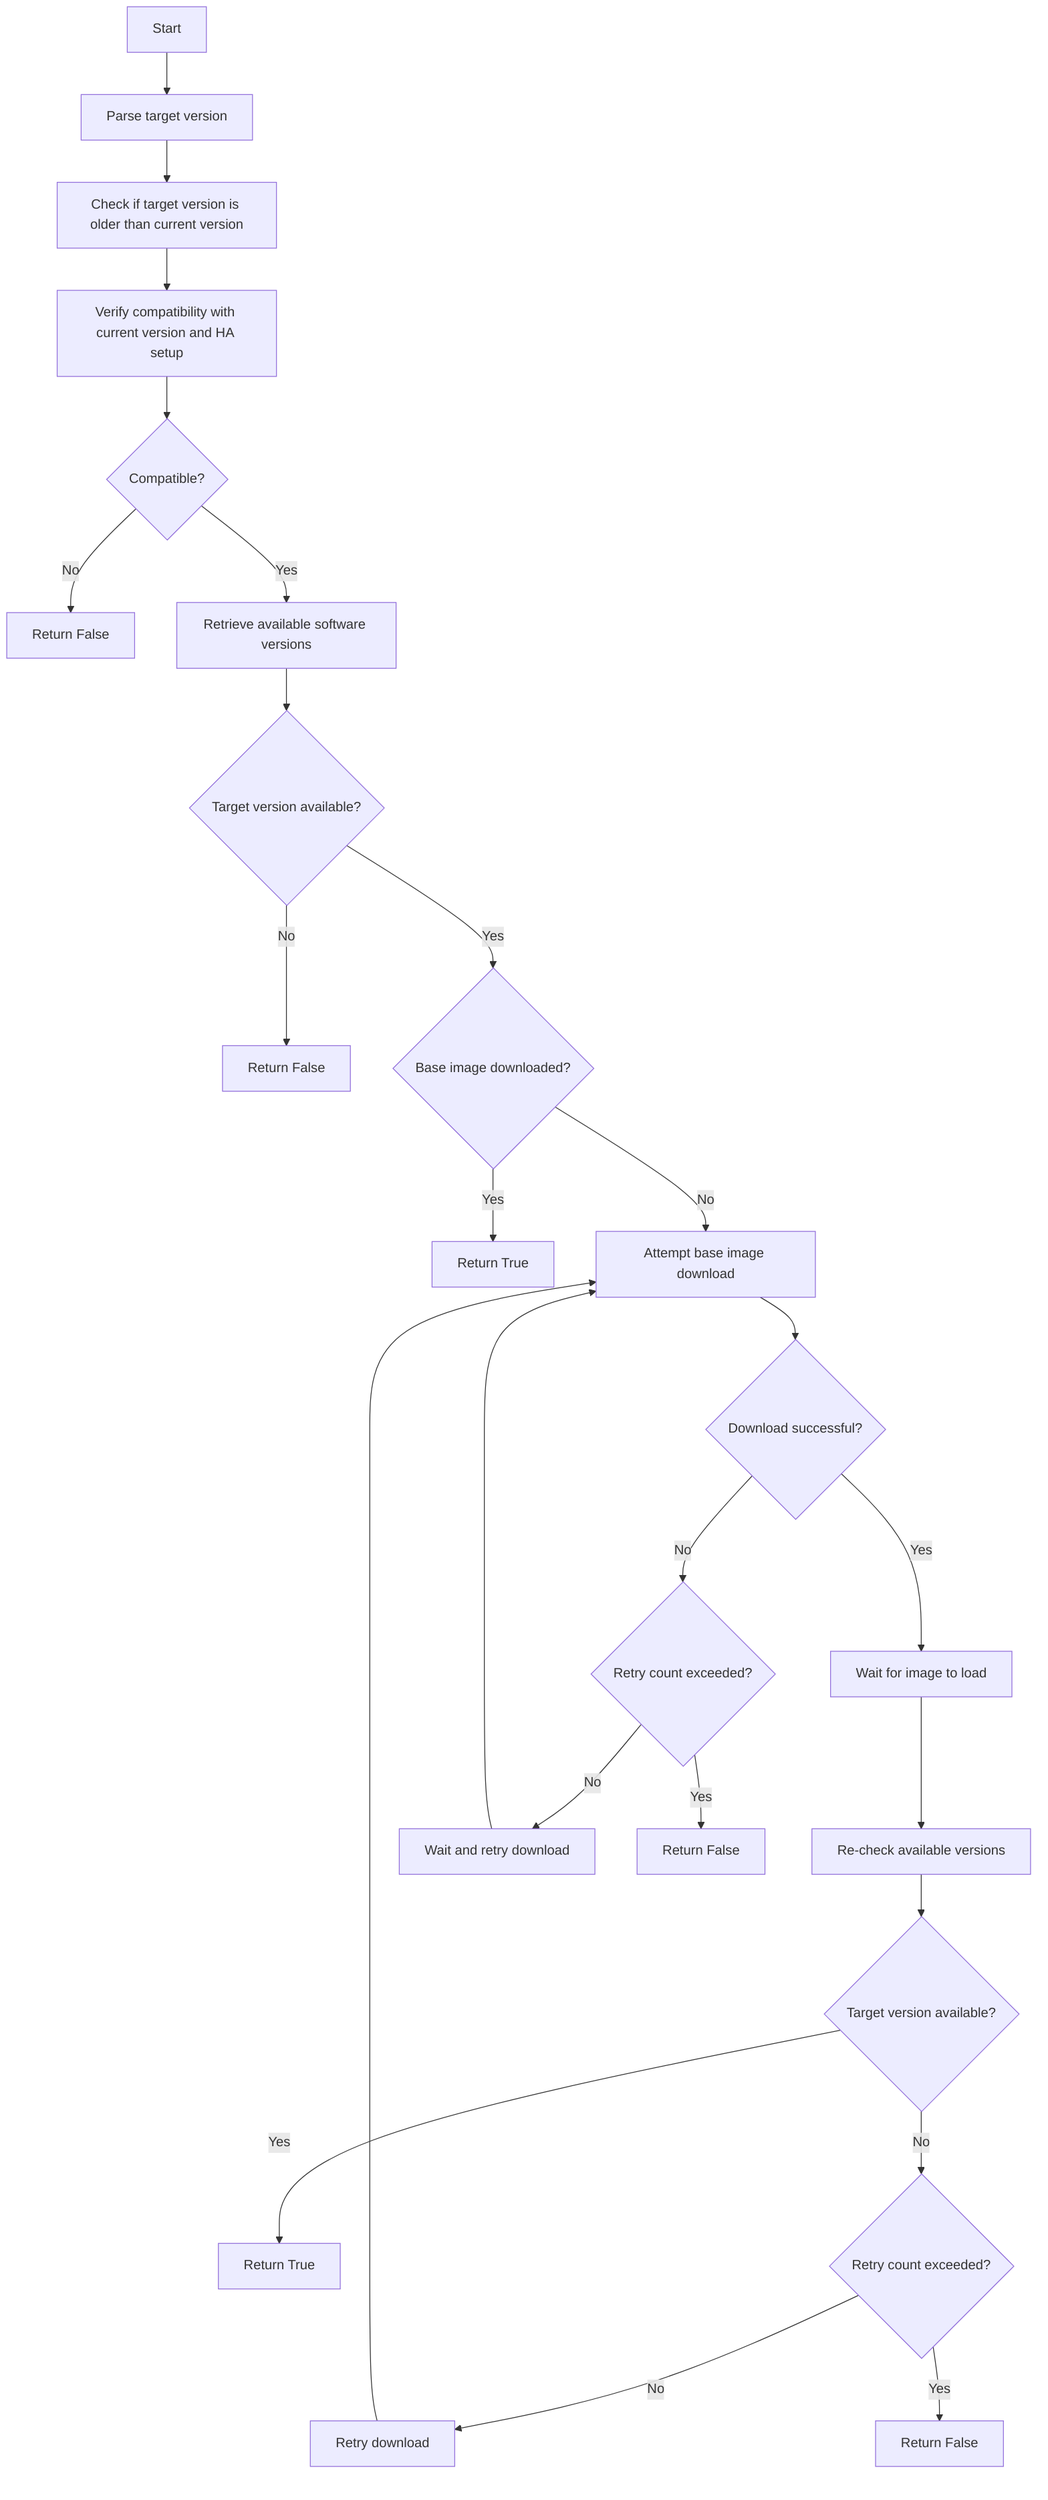 graph TB
    SUC1[Start] --> SUC2[Parse target version]
    SUC2 --> SUC3[Check if target version is older than current version]
    SUC3 --> SUC4[Verify compatibility with current version and HA setup]
    SUC4 --> SUC5{Compatible?}
    SUC5 -->|No| SUC6[Return False]
    SUC5 -->|Yes| SUC7[Retrieve available software versions]
    SUC7 --> SUC8{Target version available?}
    SUC8 -->|No| SUC9[Return False]
    SUC8 -->|Yes| SUC10{Base image downloaded?}
    SUC10 -->|Yes| SUC11[Return True]
    SUC10 -->|No| SUC12[Attempt base image download]
    SUC12 --> SUC13{Download successful?}
    SUC13 -->|Yes| SUC14[Wait for image to load]
    SUC14 --> SUC15[Re-check available versions]
    SUC15 --> SUC16{Target version available?}
    SUC16 -->|Yes| SUC17[Return True]
    SUC16 -->|No| SUC18{Retry count exceeded?}
    SUC18 -->|No| SUC19[Retry download]
    SUC19 --> SUC12
    SUC18 -->|Yes| SUC20[Return False]
    SUC13 -->|No| SUC21{Retry count exceeded?}
    SUC21 -->|No| SUC22[Wait and retry download]
    SUC22 --> SUC12
    SUC21 -->|Yes| SUC23[Return False]
